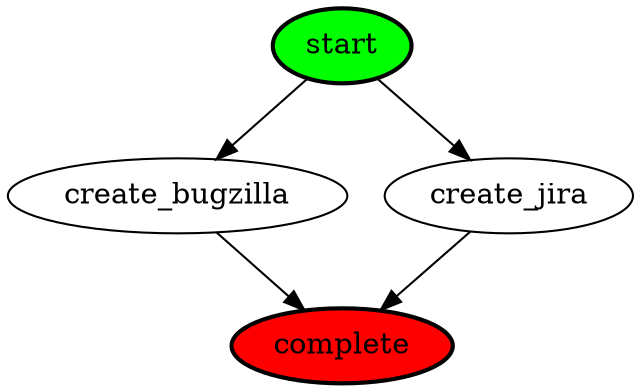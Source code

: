 digraph Workflow {
	complete [fillcolor=red style="bold,filled"]
	create_bugzilla [fillcolor=white style="solid,filled"]
	create_bugzilla -> complete
	create_jira [fillcolor=white style="solid,filled"]
	create_jira -> complete
	start [fillcolor=green style="bold,filled"]
	start -> create_bugzilla
	start -> create_jira
}
